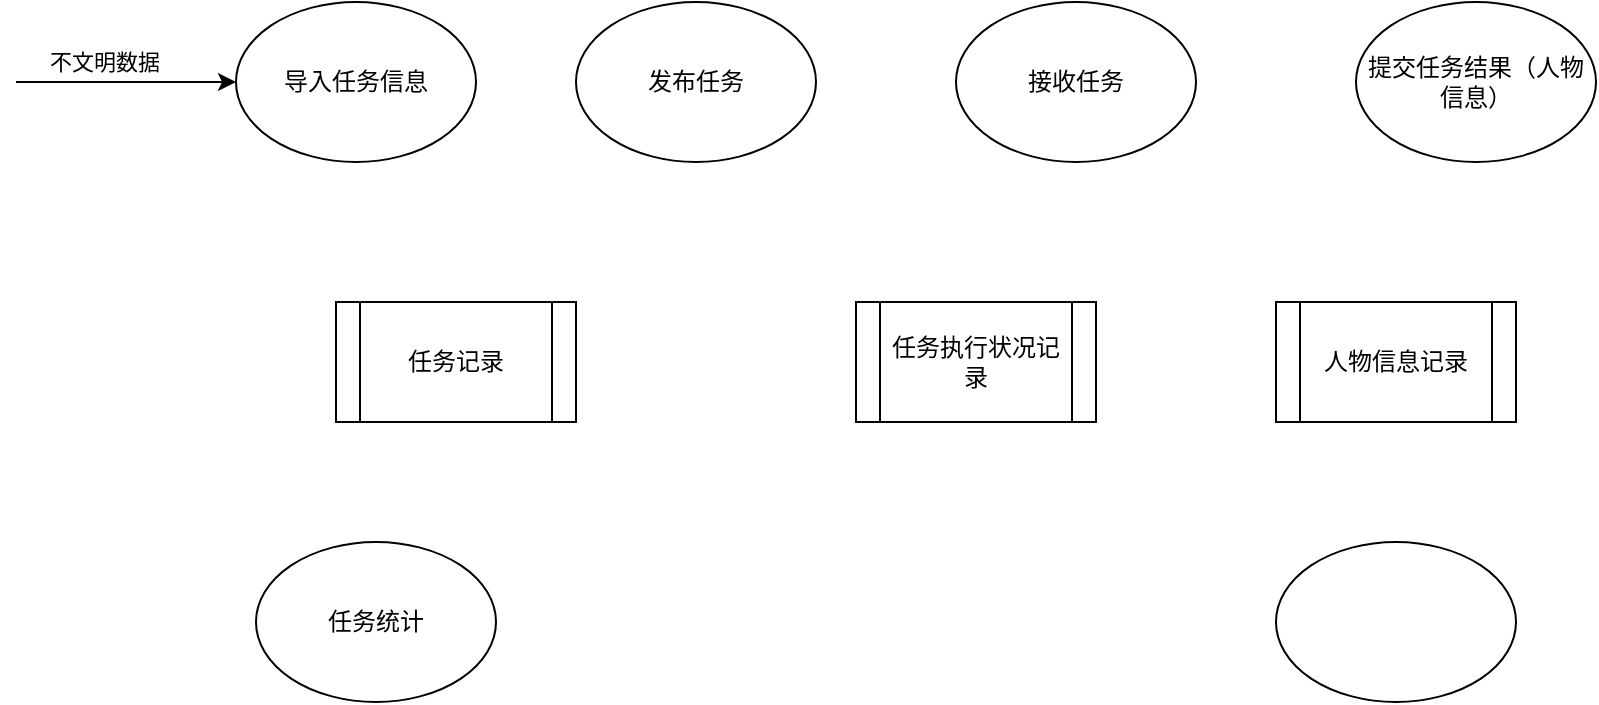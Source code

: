 <mxfile version="22.1.11" type="github">
  <diagram name="第 1 页" id="h0Z5xLHbn0_MXaW2kXkN">
    <mxGraphModel dx="1002" dy="543" grid="1" gridSize="10" guides="1" tooltips="1" connect="1" arrows="1" fold="1" page="1" pageScale="1" pageWidth="827" pageHeight="1169" math="0" shadow="0">
      <root>
        <mxCell id="0" />
        <mxCell id="1" parent="0" />
        <mxCell id="i6rZyQPo1T3z3Nnxfi7o-1" value="导入任务信息" style="ellipse;whiteSpace=wrap;html=1;" vertex="1" parent="1">
          <mxGeometry x="130" y="110" width="120" height="80" as="geometry" />
        </mxCell>
        <mxCell id="i6rZyQPo1T3z3Nnxfi7o-3" value="" style="endArrow=classic;html=1;rounded=0;entryX=0;entryY=0.5;entryDx=0;entryDy=0;" edge="1" parent="1" target="i6rZyQPo1T3z3Nnxfi7o-1">
          <mxGeometry width="50" height="50" relative="1" as="geometry">
            <mxPoint x="20" y="150" as="sourcePoint" />
            <mxPoint x="440" y="170" as="targetPoint" />
          </mxGeometry>
        </mxCell>
        <mxCell id="i6rZyQPo1T3z3Nnxfi7o-4" value="不文明数据" style="edgeLabel;html=1;align=center;verticalAlign=middle;resizable=0;points=[];" vertex="1" connectable="0" parent="i6rZyQPo1T3z3Nnxfi7o-3">
          <mxGeometry x="-0.206" y="-2" relative="1" as="geometry">
            <mxPoint y="-12" as="offset" />
          </mxGeometry>
        </mxCell>
        <mxCell id="i6rZyQPo1T3z3Nnxfi7o-5" value="发布任务" style="ellipse;whiteSpace=wrap;html=1;" vertex="1" parent="1">
          <mxGeometry x="300" y="110" width="120" height="80" as="geometry" />
        </mxCell>
        <mxCell id="i6rZyQPo1T3z3Nnxfi7o-7" value="任务记录" style="shape=process;whiteSpace=wrap;html=1;backgroundOutline=1;" vertex="1" parent="1">
          <mxGeometry x="180" y="260" width="120" height="60" as="geometry" />
        </mxCell>
        <mxCell id="i6rZyQPo1T3z3Nnxfi7o-8" value="任务执行状况记录" style="shape=process;whiteSpace=wrap;html=1;backgroundOutline=1;" vertex="1" parent="1">
          <mxGeometry x="440" y="260" width="120" height="60" as="geometry" />
        </mxCell>
        <mxCell id="i6rZyQPo1T3z3Nnxfi7o-9" value="接收任务" style="ellipse;whiteSpace=wrap;html=1;" vertex="1" parent="1">
          <mxGeometry x="490" y="110" width="120" height="80" as="geometry" />
        </mxCell>
        <mxCell id="i6rZyQPo1T3z3Nnxfi7o-10" value="人物信息记录" style="shape=process;whiteSpace=wrap;html=1;backgroundOutline=1;" vertex="1" parent="1">
          <mxGeometry x="650" y="260" width="120" height="60" as="geometry" />
        </mxCell>
        <mxCell id="i6rZyQPo1T3z3Nnxfi7o-11" value="提交任务结果（人物信息）" style="ellipse;whiteSpace=wrap;html=1;" vertex="1" parent="1">
          <mxGeometry x="690" y="110" width="120" height="80" as="geometry" />
        </mxCell>
        <mxCell id="i6rZyQPo1T3z3Nnxfi7o-12" value="" style="ellipse;whiteSpace=wrap;html=1;" vertex="1" parent="1">
          <mxGeometry x="650" y="380" width="120" height="80" as="geometry" />
        </mxCell>
        <mxCell id="i6rZyQPo1T3z3Nnxfi7o-13" value="任务统计" style="ellipse;whiteSpace=wrap;html=1;" vertex="1" parent="1">
          <mxGeometry x="140" y="380" width="120" height="80" as="geometry" />
        </mxCell>
      </root>
    </mxGraphModel>
  </diagram>
</mxfile>
